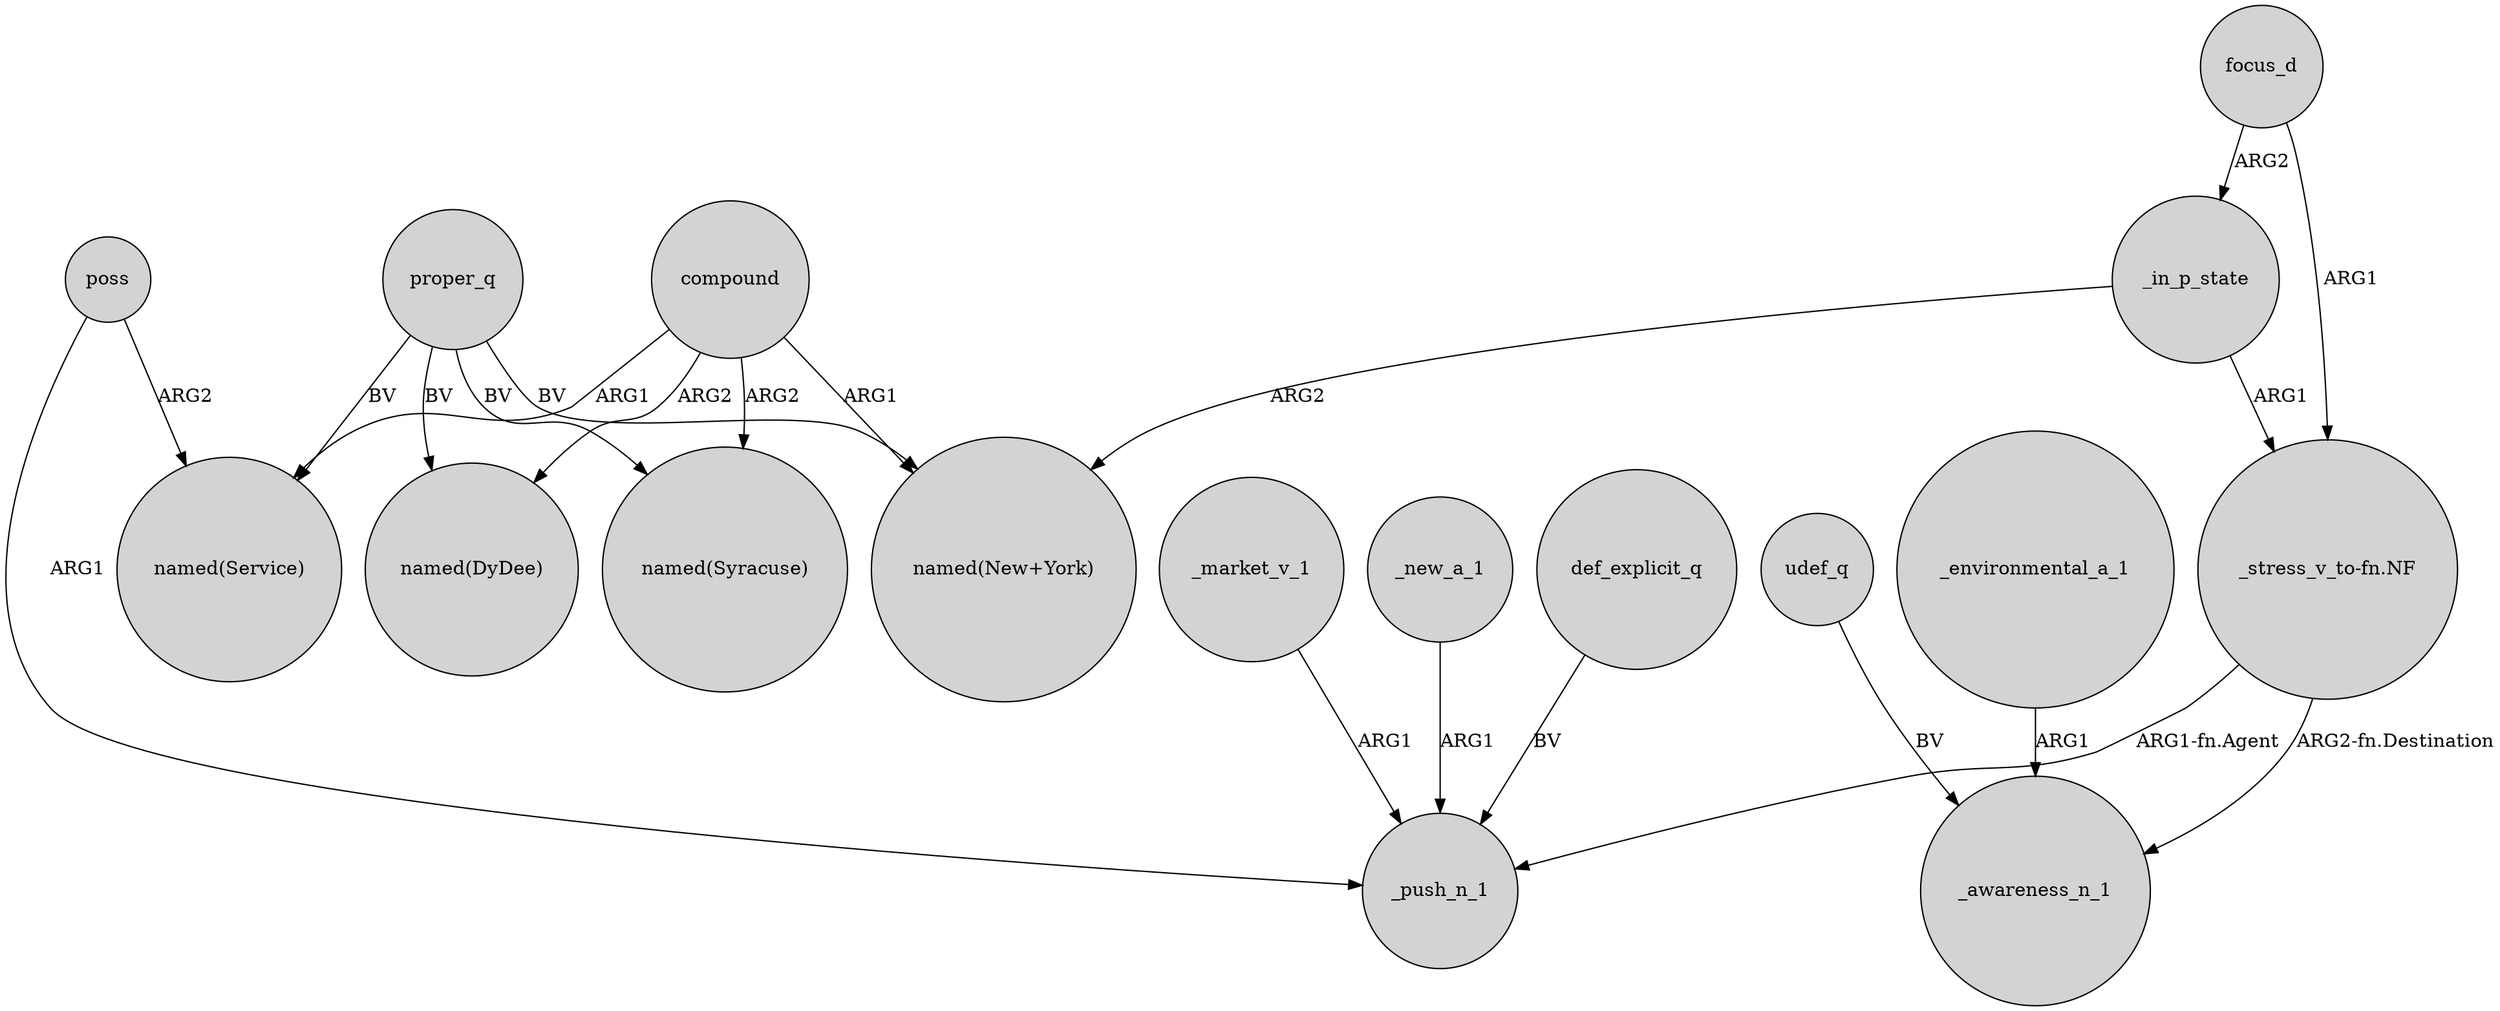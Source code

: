 digraph {
	node [shape=circle style=filled]
	_in_p_state -> "_stress_v_to-fn.NF" [label=ARG1]
	"_stress_v_to-fn.NF" -> _push_n_1 [label="ARG1-fn.Agent"]
	proper_q -> "named(New+York)" [label=BV]
	focus_d -> _in_p_state [label=ARG2]
	poss -> _push_n_1 [label=ARG1]
	compound -> "named(DyDee)" [label=ARG2]
	udef_q -> _awareness_n_1 [label=BV]
	compound -> "named(Service)" [label=ARG1]
	_market_v_1 -> _push_n_1 [label=ARG1]
	_new_a_1 -> _push_n_1 [label=ARG1]
	_in_p_state -> "named(New+York)" [label=ARG2]
	"_stress_v_to-fn.NF" -> _awareness_n_1 [label="ARG2-fn.Destination"]
	poss -> "named(Service)" [label=ARG2]
	compound -> "named(New+York)" [label=ARG1]
	proper_q -> "named(Service)" [label=BV]
	focus_d -> "_stress_v_to-fn.NF" [label=ARG1]
	def_explicit_q -> _push_n_1 [label=BV]
	compound -> "named(Syracuse)" [label=ARG2]
	proper_q -> "named(DyDee)" [label=BV]
	proper_q -> "named(Syracuse)" [label=BV]
	_environmental_a_1 -> _awareness_n_1 [label=ARG1]
}
